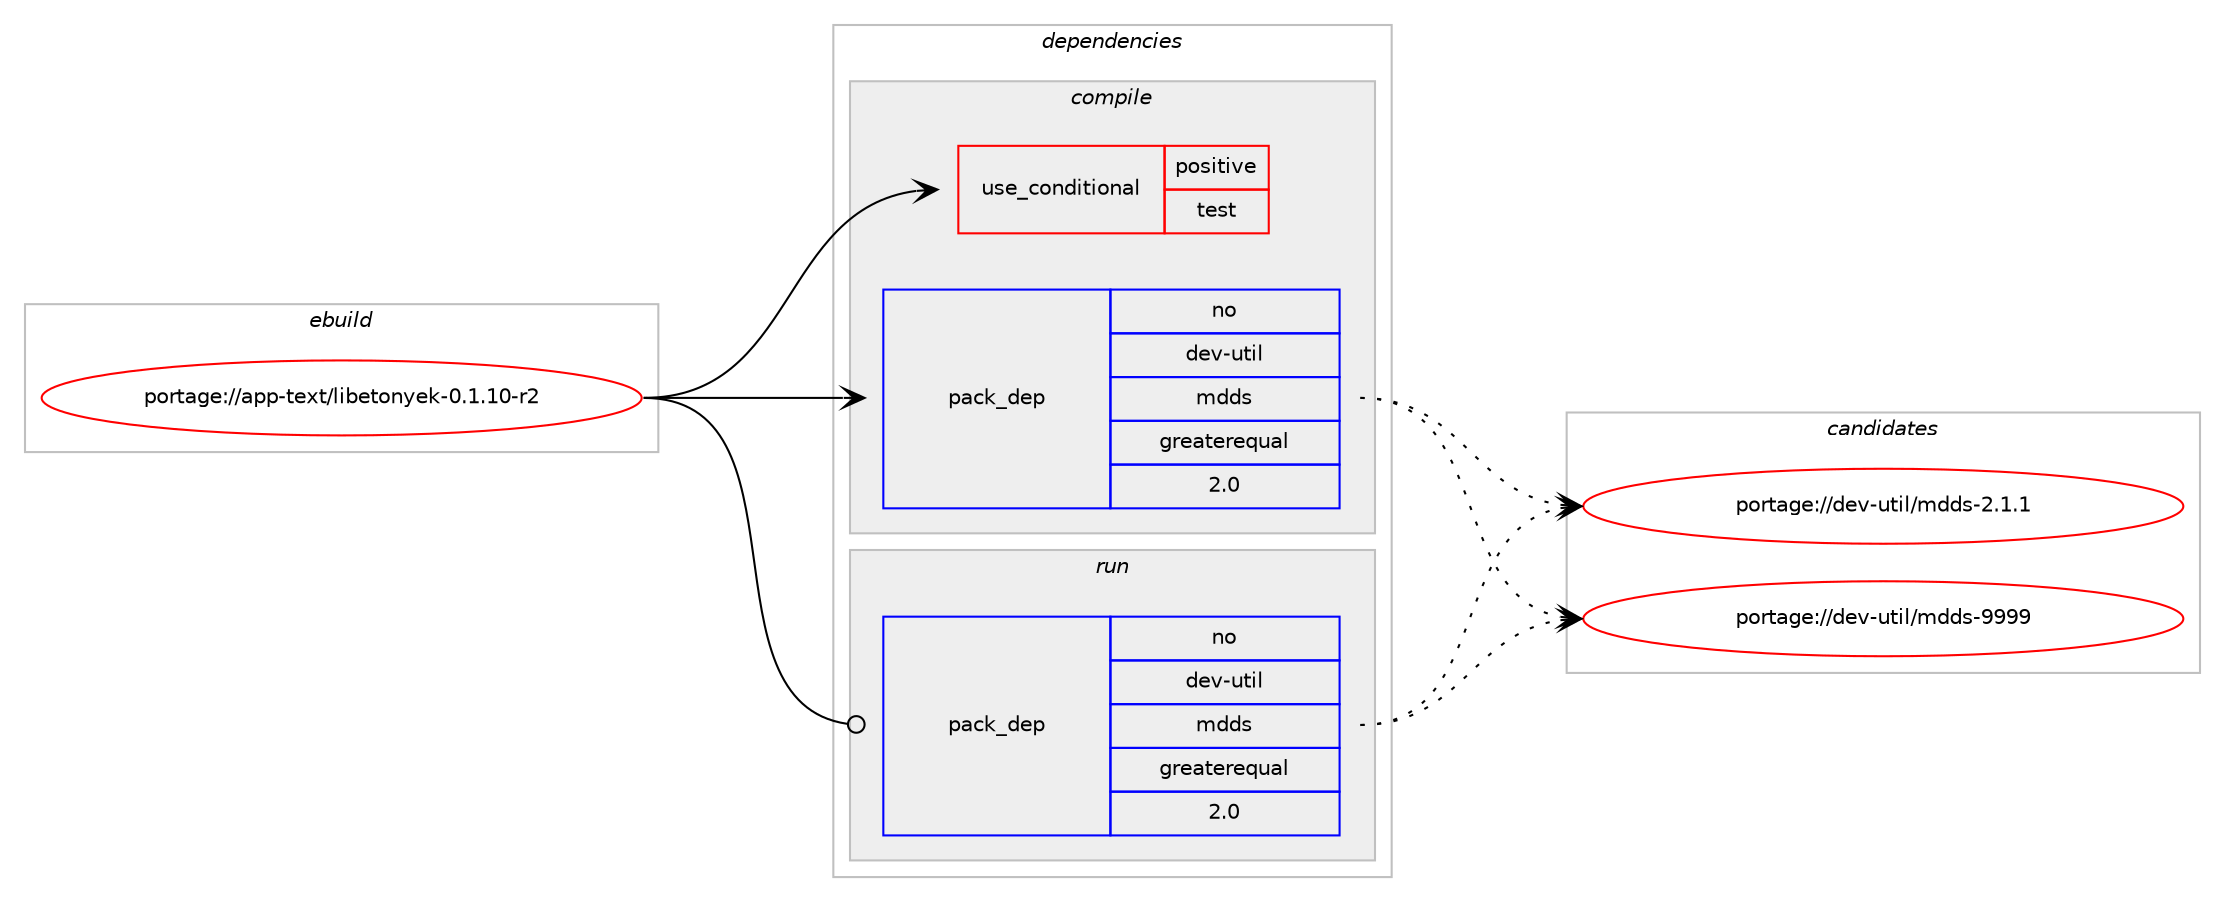 digraph prolog {

# *************
# Graph options
# *************

newrank=true;
concentrate=true;
compound=true;
graph [rankdir=LR,fontname=Helvetica,fontsize=10,ranksep=1.5];#, ranksep=2.5, nodesep=0.2];
edge  [arrowhead=vee];
node  [fontname=Helvetica,fontsize=10];

# **********
# The ebuild
# **********

subgraph cluster_leftcol {
color=gray;
rank=same;
label=<<i>ebuild</i>>;
id [label="portage://app-text/libetonyek-0.1.10-r2", color=red, width=4, href="../app-text/libetonyek-0.1.10-r2.svg"];
}

# ****************
# The dependencies
# ****************

subgraph cluster_midcol {
color=gray;
label=<<i>dependencies</i>>;
subgraph cluster_compile {
fillcolor="#eeeeee";
style=filled;
label=<<i>compile</i>>;
subgraph cond14864 {
dependency25182 [label=<<TABLE BORDER="0" CELLBORDER="1" CELLSPACING="0" CELLPADDING="4"><TR><TD ROWSPAN="3" CELLPADDING="10">use_conditional</TD></TR><TR><TD>positive</TD></TR><TR><TD>test</TD></TR></TABLE>>, shape=none, color=red];
# *** BEGIN UNKNOWN DEPENDENCY TYPE (TODO) ***
# dependency25182 -> package_dependency(portage://app-text/libetonyek-0.1.10-r2,install,no,dev-util,cppunit,none,[,,],[],[])
# *** END UNKNOWN DEPENDENCY TYPE (TODO) ***

}
id:e -> dependency25182:w [weight=20,style="solid",arrowhead="vee"];
# *** BEGIN UNKNOWN DEPENDENCY TYPE (TODO) ***
# id -> package_dependency(portage://app-text/libetonyek-0.1.10-r2,install,no,app-text,liblangtag,none,[,,],[],[])
# *** END UNKNOWN DEPENDENCY TYPE (TODO) ***

# *** BEGIN UNKNOWN DEPENDENCY TYPE (TODO) ***
# id -> package_dependency(portage://app-text/libetonyek-0.1.10-r2,install,no,dev-build,libtool,none,[,,],[],[])
# *** END UNKNOWN DEPENDENCY TYPE (TODO) ***

# *** BEGIN UNKNOWN DEPENDENCY TYPE (TODO) ***
# id -> package_dependency(portage://app-text/libetonyek-0.1.10-r2,install,no,dev-libs,boost,none,[,,],[],[])
# *** END UNKNOWN DEPENDENCY TYPE (TODO) ***

# *** BEGIN UNKNOWN DEPENDENCY TYPE (TODO) ***
# id -> package_dependency(portage://app-text/libetonyek-0.1.10-r2,install,no,dev-libs,librevenge,none,[,,],[],[])
# *** END UNKNOWN DEPENDENCY TYPE (TODO) ***

# *** BEGIN UNKNOWN DEPENDENCY TYPE (TODO) ***
# id -> package_dependency(portage://app-text/libetonyek-0.1.10-r2,install,no,dev-libs,libxml2,none,[,,],[],[])
# *** END UNKNOWN DEPENDENCY TYPE (TODO) ***

subgraph pack9844 {
dependency25183 [label=<<TABLE BORDER="0" CELLBORDER="1" CELLSPACING="0" CELLPADDING="4" WIDTH="220"><TR><TD ROWSPAN="6" CELLPADDING="30">pack_dep</TD></TR><TR><TD WIDTH="110">no</TD></TR><TR><TD>dev-util</TD></TR><TR><TD>mdds</TD></TR><TR><TD>greaterequal</TD></TR><TR><TD>2.0</TD></TR></TABLE>>, shape=none, color=blue];
}
id:e -> dependency25183:w [weight=20,style="solid",arrowhead="vee"];
# *** BEGIN UNKNOWN DEPENDENCY TYPE (TODO) ***
# id -> package_dependency(portage://app-text/libetonyek-0.1.10-r2,install,no,media-libs,glm,none,[,,],[],[])
# *** END UNKNOWN DEPENDENCY TYPE (TODO) ***

# *** BEGIN UNKNOWN DEPENDENCY TYPE (TODO) ***
# id -> package_dependency(portage://app-text/libetonyek-0.1.10-r2,install,no,sys-libs,zlib,none,[,,],[],[])
# *** END UNKNOWN DEPENDENCY TYPE (TODO) ***

}
subgraph cluster_compileandrun {
fillcolor="#eeeeee";
style=filled;
label=<<i>compile and run</i>>;
}
subgraph cluster_run {
fillcolor="#eeeeee";
style=filled;
label=<<i>run</i>>;
# *** BEGIN UNKNOWN DEPENDENCY TYPE (TODO) ***
# id -> package_dependency(portage://app-text/libetonyek-0.1.10-r2,run,no,app-text,liblangtag,none,[,,],[],[])
# *** END UNKNOWN DEPENDENCY TYPE (TODO) ***

# *** BEGIN UNKNOWN DEPENDENCY TYPE (TODO) ***
# id -> package_dependency(portage://app-text/libetonyek-0.1.10-r2,run,no,dev-libs,librevenge,none,[,,],[],[])
# *** END UNKNOWN DEPENDENCY TYPE (TODO) ***

# *** BEGIN UNKNOWN DEPENDENCY TYPE (TODO) ***
# id -> package_dependency(portage://app-text/libetonyek-0.1.10-r2,run,no,dev-libs,libxml2,none,[,,],[],[])
# *** END UNKNOWN DEPENDENCY TYPE (TODO) ***

subgraph pack9845 {
dependency25184 [label=<<TABLE BORDER="0" CELLBORDER="1" CELLSPACING="0" CELLPADDING="4" WIDTH="220"><TR><TD ROWSPAN="6" CELLPADDING="30">pack_dep</TD></TR><TR><TD WIDTH="110">no</TD></TR><TR><TD>dev-util</TD></TR><TR><TD>mdds</TD></TR><TR><TD>greaterequal</TD></TR><TR><TD>2.0</TD></TR></TABLE>>, shape=none, color=blue];
}
id:e -> dependency25184:w [weight=20,style="solid",arrowhead="odot"];
# *** BEGIN UNKNOWN DEPENDENCY TYPE (TODO) ***
# id -> package_dependency(portage://app-text/libetonyek-0.1.10-r2,run,no,sys-libs,zlib,none,[,,],[],[])
# *** END UNKNOWN DEPENDENCY TYPE (TODO) ***

}
}

# **************
# The candidates
# **************

subgraph cluster_choices {
rank=same;
color=gray;
label=<<i>candidates</i>>;

subgraph choice9844 {
color=black;
nodesep=1;
choice1001011184511711610510847109100100115455046494649 [label="portage://dev-util/mdds-2.1.1", color=red, width=4,href="../dev-util/mdds-2.1.1.svg"];
choice10010111845117116105108471091001001154557575757 [label="portage://dev-util/mdds-9999", color=red, width=4,href="../dev-util/mdds-9999.svg"];
dependency25183:e -> choice1001011184511711610510847109100100115455046494649:w [style=dotted,weight="100"];
dependency25183:e -> choice10010111845117116105108471091001001154557575757:w [style=dotted,weight="100"];
}
subgraph choice9845 {
color=black;
nodesep=1;
choice1001011184511711610510847109100100115455046494649 [label="portage://dev-util/mdds-2.1.1", color=red, width=4,href="../dev-util/mdds-2.1.1.svg"];
choice10010111845117116105108471091001001154557575757 [label="portage://dev-util/mdds-9999", color=red, width=4,href="../dev-util/mdds-9999.svg"];
dependency25184:e -> choice1001011184511711610510847109100100115455046494649:w [style=dotted,weight="100"];
dependency25184:e -> choice10010111845117116105108471091001001154557575757:w [style=dotted,weight="100"];
}
}

}
